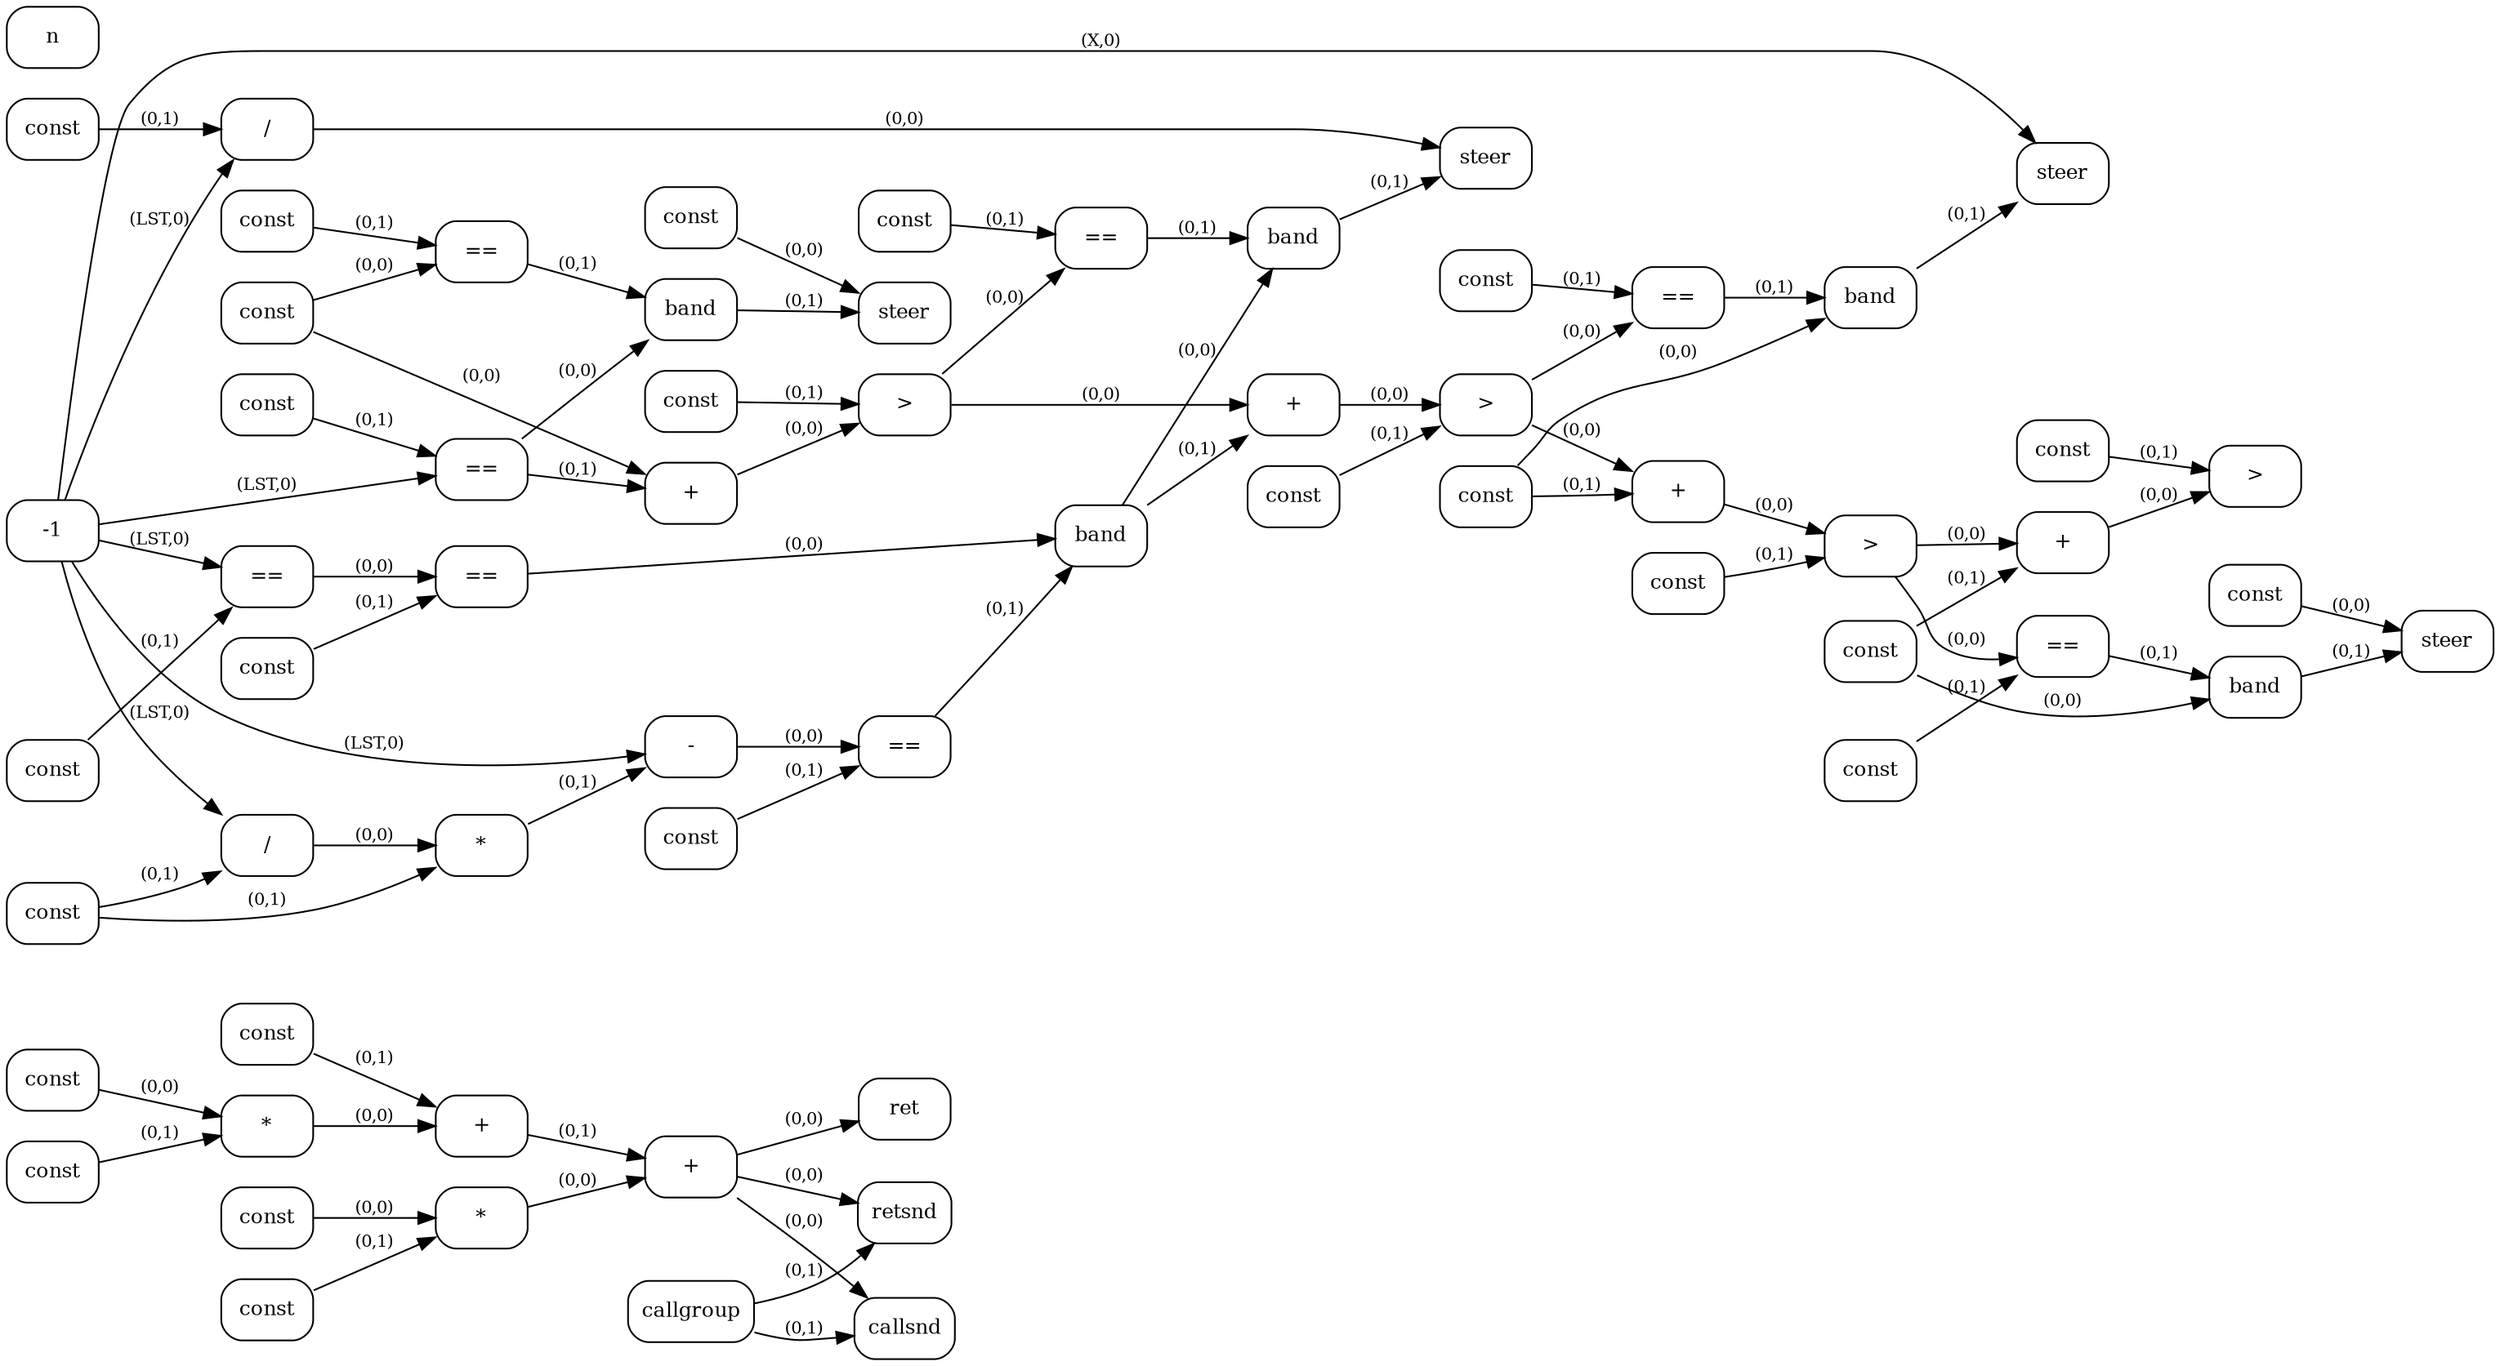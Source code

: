 digraph G {
  rankdir=LR;
  node [shape=box, style=rounded, fontsize=12];
  n0 [label="const"];
  n1 [label="const"];
  n2 [label="const"];
  n3 [label="const"];
  n4 [label="*"];
  n5 [label="+"];
  n6 [label="const"];
  n7 [label="*"];
  n8 [label="+"];
  n9 [label="callgroup"];
  n10 [label="callsnd"];
  n11 [label="retsnd"];
  n12 [label="const"];
  n13 [label="const"];
  n14 [label="=="];
  n15 [label="const"];
  n16 [label="=="];
  n17 [label="band"];
  n18 [label="const"];
  n19 [label="steer"];
  n20 [label="+"];
  n21 [label="const"];
  n22 [label=">"];
  n23 [label="const"];
  n24 [label="=="];
  n25 [label="const"];
  n26 [label="=="];
  n27 [label="const"];
  n28 [label="/"];
  n29 [label="*"];
  n30 [label="-"];
  n31 [label="const"];
  n32 [label="=="];
  n33 [label="band"];
  n34 [label="const"];
  n35 [label="/"];
  n36 [label="const"];
  n37 [label="=="];
  n38 [label="band"];
  n39 [label="steer"];
  n40 [label="+"];
  n41 [label="const"];
  n42 [label=">"];
  n43 [label="const"];
  n44 [label="const"];
  n45 [label="=="];
  n46 [label="band"];
  n47 [label="steer"];
  n48 [label="+"];
  n49 [label="const"];
  n50 [label=">"];
  n51 [label="const"];
  n52 [label="const"];
  n53 [label="=="];
  n54 [label="band"];
  n55 [label="const"];
  n56 [label="steer"];
  n57 [label="+"];
  n58 [label="const"];
  n59 [label=">"];
  n60 [label="ret"];
  n2 -> n4 [label="(0,0)", fontsize=10];
  n3 -> n4 [label="(0,1)", fontsize=10];
  n4 -> n5 [label="(0,0)", fontsize=10];
  n0 -> n5 [label="(0,1)", fontsize=10];
  n1 -> n7 [label="(0,0)", fontsize=10];
  n6 -> n7 [label="(0,1)", fontsize=10];
  n7 -> n8 [label="(0,0)", fontsize=10];
  n5 -> n8 [label="(0,1)", fontsize=10];
  n8 -> n10 [label="(0,0)", fontsize=10];
  n9 -> n10 [label="(0,1)", fontsize=10];
  n8 -> n11 [label="(0,0)", fontsize=10];
  n9 -> n11 [label="(0,1)", fontsize=10];
  n-1 -> n14 [label="(LST,0)", fontsize=10];
  n13 -> n14 [label="(0,1)", fontsize=10];
  n12 -> n16 [label="(0,0)", fontsize=10];
  n15 -> n16 [label="(0,1)", fontsize=10];
  n14 -> n17 [label="(0,0)", fontsize=10];
  n16 -> n17 [label="(0,1)", fontsize=10];
  n18 -> n19 [label="(0,0)", fontsize=10];
  n17 -> n19 [label="(0,1)", fontsize=10];
  n12 -> n20 [label="(0,0)", fontsize=10];
  n14 -> n20 [label="(0,1)", fontsize=10];
  n20 -> n22 [label="(0,0)", fontsize=10];
  n21 -> n22 [label="(0,1)", fontsize=10];
  n-1 -> n24 [label="(LST,0)", fontsize=10];
  n23 -> n24 [label="(0,1)", fontsize=10];
  n24 -> n26 [label="(0,0)", fontsize=10];
  n25 -> n26 [label="(0,1)", fontsize=10];
  n-1 -> n28 [label="(LST,0)", fontsize=10];
  n27 -> n28 [label="(0,1)", fontsize=10];
  n28 -> n29 [label="(0,0)", fontsize=10];
  n27 -> n29 [label="(0,1)", fontsize=10];
  n-1 -> n30 [label="(LST,0)", fontsize=10];
  n29 -> n30 [label="(0,1)", fontsize=10];
  n30 -> n32 [label="(0,0)", fontsize=10];
  n31 -> n32 [label="(0,1)", fontsize=10];
  n26 -> n33 [label="(0,0)", fontsize=10];
  n32 -> n33 [label="(0,1)", fontsize=10];
  n-1 -> n35 [label="(LST,0)", fontsize=10];
  n34 -> n35 [label="(0,1)", fontsize=10];
  n22 -> n37 [label="(0,0)", fontsize=10];
  n36 -> n37 [label="(0,1)", fontsize=10];
  n33 -> n38 [label="(0,0)", fontsize=10];
  n37 -> n38 [label="(0,1)", fontsize=10];
  n35 -> n39 [label="(0,0)", fontsize=10];
  n38 -> n39 [label="(0,1)", fontsize=10];
  n22 -> n40 [label="(0,0)", fontsize=10];
  n33 -> n40 [label="(0,1)", fontsize=10];
  n40 -> n42 [label="(0,0)", fontsize=10];
  n41 -> n42 [label="(0,1)", fontsize=10];
  n42 -> n45 [label="(0,0)", fontsize=10];
  n44 -> n45 [label="(0,1)", fontsize=10];
  n43 -> n46 [label="(0,0)", fontsize=10];
  n45 -> n46 [label="(0,1)", fontsize=10];
  n-1 -> n47 [label="(X,0)", fontsize=10];
  n46 -> n47 [label="(0,1)", fontsize=10];
  n42 -> n48 [label="(0,0)", fontsize=10];
  n43 -> n48 [label="(0,1)", fontsize=10];
  n48 -> n50 [label="(0,0)", fontsize=10];
  n49 -> n50 [label="(0,1)", fontsize=10];
  n50 -> n53 [label="(0,0)", fontsize=10];
  n52 -> n53 [label="(0,1)", fontsize=10];
  n51 -> n54 [label="(0,0)", fontsize=10];
  n53 -> n54 [label="(0,1)", fontsize=10];
  n55 -> n56 [label="(0,0)", fontsize=10];
  n54 -> n56 [label="(0,1)", fontsize=10];
  n50 -> n57 [label="(0,0)", fontsize=10];
  n51 -> n57 [label="(0,1)", fontsize=10];
  n57 -> n59 [label="(0,0)", fontsize=10];
  n58 -> n59 [label="(0,1)", fontsize=10];
  n8 -> n60 [label="(0,0)", fontsize=10];
}
